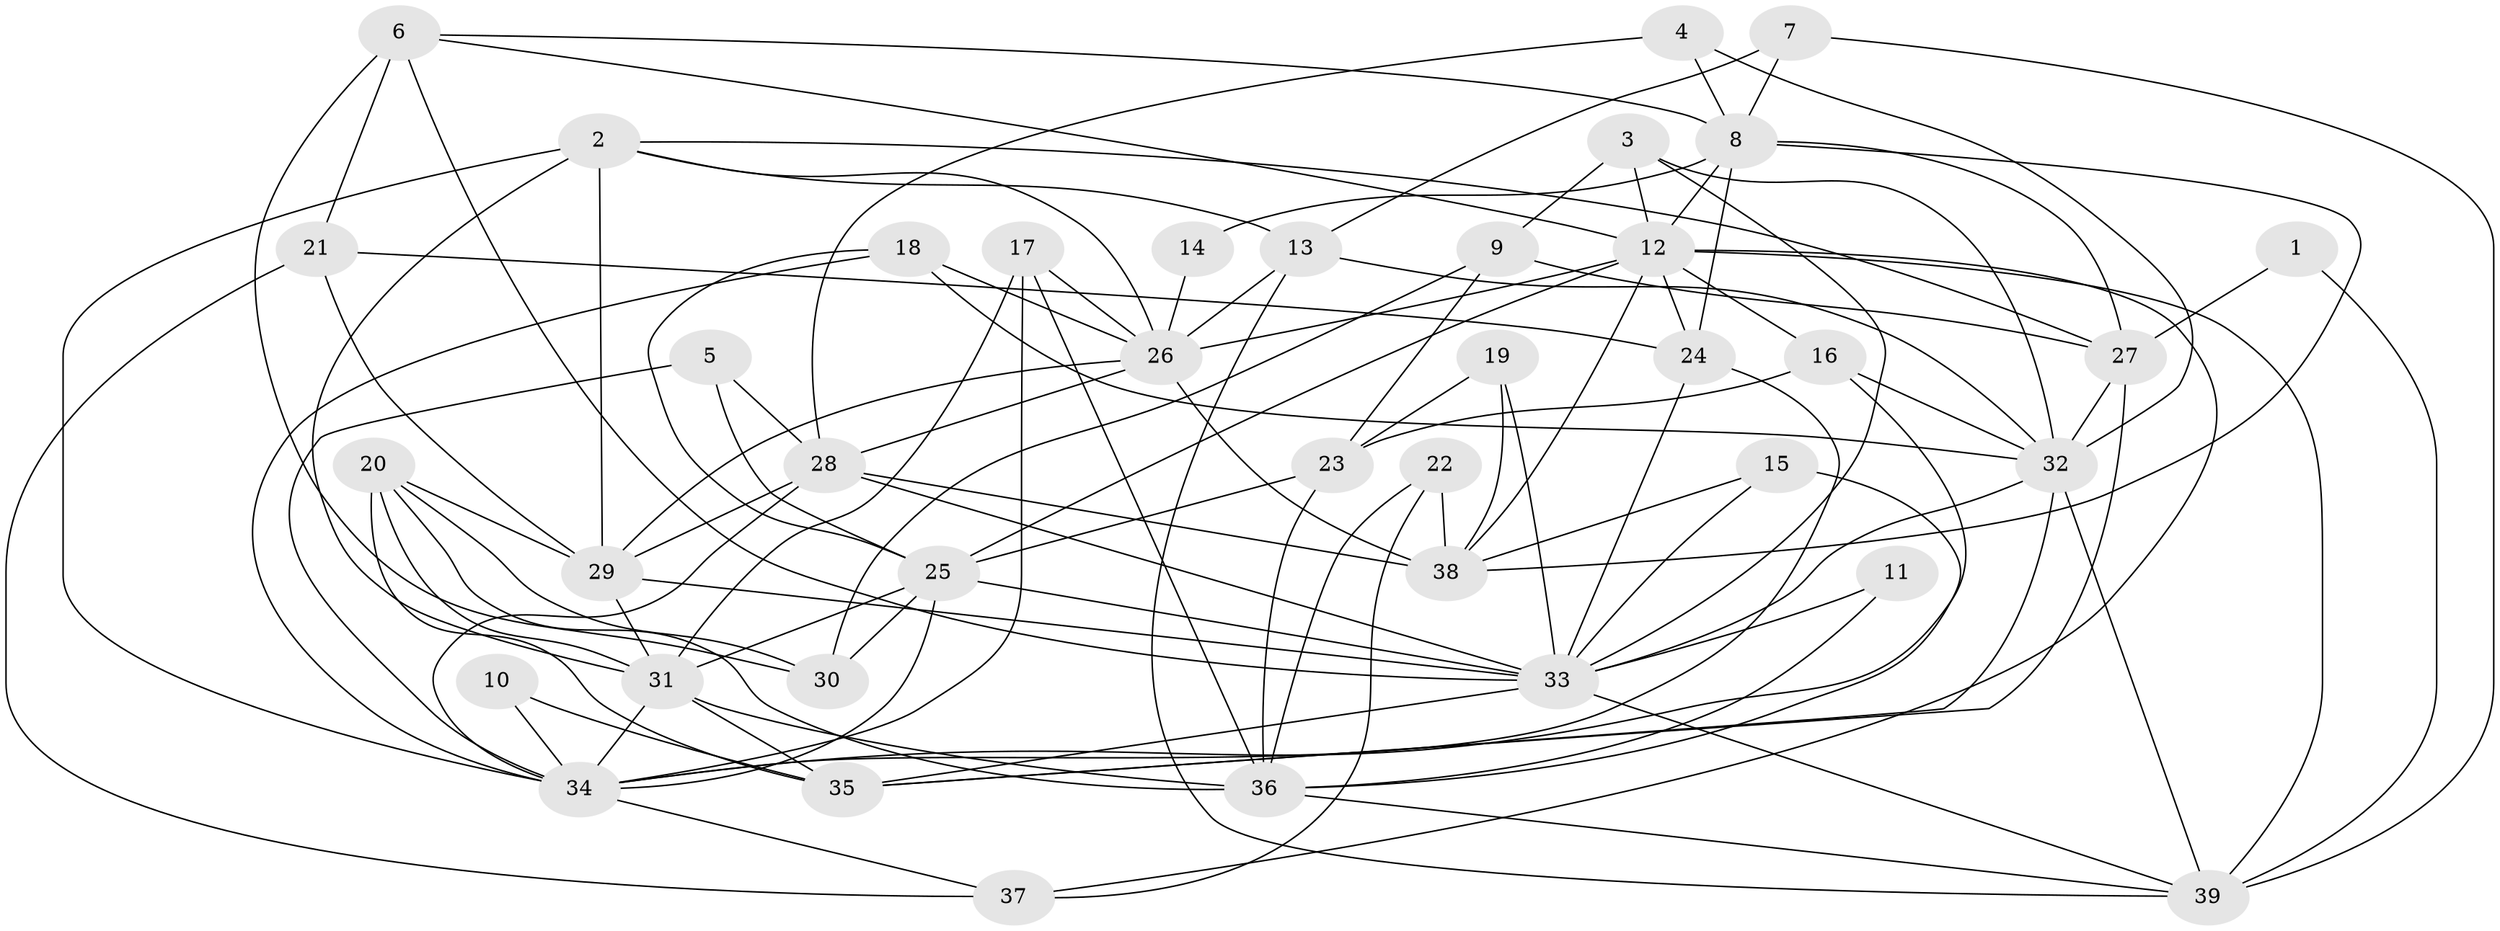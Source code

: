 // original degree distribution, {2: 0.1038961038961039, 5: 0.16883116883116883, 3: 0.35064935064935066, 6: 0.1038961038961039, 4: 0.22077922077922077, 7: 0.025974025974025976, 8: 0.025974025974025976}
// Generated by graph-tools (version 1.1) at 2025/50/03/09/25 03:50:08]
// undirected, 39 vertices, 106 edges
graph export_dot {
graph [start="1"]
  node [color=gray90,style=filled];
  1;
  2;
  3;
  4;
  5;
  6;
  7;
  8;
  9;
  10;
  11;
  12;
  13;
  14;
  15;
  16;
  17;
  18;
  19;
  20;
  21;
  22;
  23;
  24;
  25;
  26;
  27;
  28;
  29;
  30;
  31;
  32;
  33;
  34;
  35;
  36;
  37;
  38;
  39;
  1 -- 27 [weight=1.0];
  1 -- 39 [weight=1.0];
  2 -- 13 [weight=1.0];
  2 -- 26 [weight=1.0];
  2 -- 27 [weight=1.0];
  2 -- 29 [weight=1.0];
  2 -- 31 [weight=1.0];
  2 -- 34 [weight=1.0];
  3 -- 9 [weight=1.0];
  3 -- 12 [weight=1.0];
  3 -- 32 [weight=1.0];
  3 -- 33 [weight=1.0];
  4 -- 8 [weight=1.0];
  4 -- 28 [weight=1.0];
  4 -- 32 [weight=1.0];
  5 -- 25 [weight=1.0];
  5 -- 28 [weight=1.0];
  5 -- 34 [weight=1.0];
  6 -- 8 [weight=1.0];
  6 -- 12 [weight=1.0];
  6 -- 21 [weight=1.0];
  6 -- 30 [weight=1.0];
  6 -- 33 [weight=1.0];
  7 -- 8 [weight=1.0];
  7 -- 13 [weight=1.0];
  7 -- 39 [weight=1.0];
  8 -- 12 [weight=1.0];
  8 -- 14 [weight=1.0];
  8 -- 24 [weight=2.0];
  8 -- 27 [weight=1.0];
  8 -- 38 [weight=1.0];
  9 -- 23 [weight=1.0];
  9 -- 27 [weight=1.0];
  9 -- 30 [weight=1.0];
  10 -- 34 [weight=2.0];
  10 -- 35 [weight=1.0];
  11 -- 33 [weight=1.0];
  11 -- 36 [weight=1.0];
  12 -- 16 [weight=1.0];
  12 -- 24 [weight=2.0];
  12 -- 25 [weight=1.0];
  12 -- 26 [weight=1.0];
  12 -- 37 [weight=1.0];
  12 -- 38 [weight=1.0];
  12 -- 39 [weight=1.0];
  13 -- 26 [weight=1.0];
  13 -- 32 [weight=1.0];
  13 -- 39 [weight=1.0];
  14 -- 26 [weight=1.0];
  15 -- 33 [weight=1.0];
  15 -- 36 [weight=1.0];
  15 -- 38 [weight=1.0];
  16 -- 23 [weight=1.0];
  16 -- 32 [weight=1.0];
  16 -- 34 [weight=1.0];
  17 -- 26 [weight=1.0];
  17 -- 31 [weight=1.0];
  17 -- 34 [weight=1.0];
  17 -- 36 [weight=1.0];
  18 -- 25 [weight=1.0];
  18 -- 26 [weight=1.0];
  18 -- 32 [weight=1.0];
  18 -- 34 [weight=1.0];
  19 -- 23 [weight=1.0];
  19 -- 33 [weight=1.0];
  19 -- 38 [weight=1.0];
  20 -- 29 [weight=1.0];
  20 -- 30 [weight=1.0];
  20 -- 31 [weight=1.0];
  20 -- 35 [weight=1.0];
  20 -- 36 [weight=1.0];
  21 -- 24 [weight=1.0];
  21 -- 29 [weight=1.0];
  21 -- 37 [weight=1.0];
  22 -- 36 [weight=1.0];
  22 -- 37 [weight=1.0];
  22 -- 38 [weight=2.0];
  23 -- 25 [weight=1.0];
  23 -- 36 [weight=1.0];
  24 -- 33 [weight=1.0];
  24 -- 34 [weight=1.0];
  25 -- 30 [weight=1.0];
  25 -- 31 [weight=1.0];
  25 -- 33 [weight=1.0];
  25 -- 34 [weight=1.0];
  26 -- 28 [weight=1.0];
  26 -- 29 [weight=1.0];
  26 -- 38 [weight=1.0];
  27 -- 32 [weight=1.0];
  27 -- 35 [weight=1.0];
  28 -- 29 [weight=1.0];
  28 -- 33 [weight=1.0];
  28 -- 34 [weight=1.0];
  28 -- 38 [weight=1.0];
  29 -- 31 [weight=1.0];
  29 -- 33 [weight=1.0];
  31 -- 34 [weight=1.0];
  31 -- 35 [weight=1.0];
  31 -- 36 [weight=1.0];
  32 -- 33 [weight=1.0];
  32 -- 35 [weight=1.0];
  32 -- 39 [weight=1.0];
  33 -- 35 [weight=1.0];
  33 -- 39 [weight=1.0];
  34 -- 37 [weight=1.0];
  36 -- 39 [weight=1.0];
}
